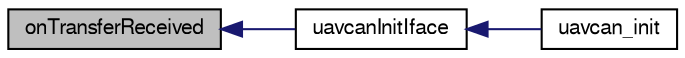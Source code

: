 digraph "onTransferReceived"
{
  edge [fontname="FreeSans",fontsize="10",labelfontname="FreeSans",labelfontsize="10"];
  node [fontname="FreeSans",fontsize="10",shape=record];
  rankdir="LR";
  Node1 [label="onTransferReceived",height=0.2,width=0.4,color="black", fillcolor="grey75", style="filled", fontcolor="black"];
  Node1 -> Node2 [dir="back",color="midnightblue",fontsize="10",style="solid",fontname="FreeSans"];
  Node2 [label="uavcanInitIface",height=0.2,width=0.4,color="black", fillcolor="white", style="filled",URL="$uavcan_8c.html#a61afe9956a4daba2b640dad2c3f4cc9e",tooltip="Initialize uavcan interface. "];
  Node2 -> Node3 [dir="back",color="midnightblue",fontsize="10",style="solid",fontname="FreeSans"];
  Node3 [label="uavcan_init",height=0.2,width=0.4,color="black", fillcolor="white", style="filled",URL="$chibios_2modules_2uavcan_2uavcan_8h.html#a4d583c42b105e62f758c5645a45fe9e7",tooltip="uavcan interfaces "];
}
